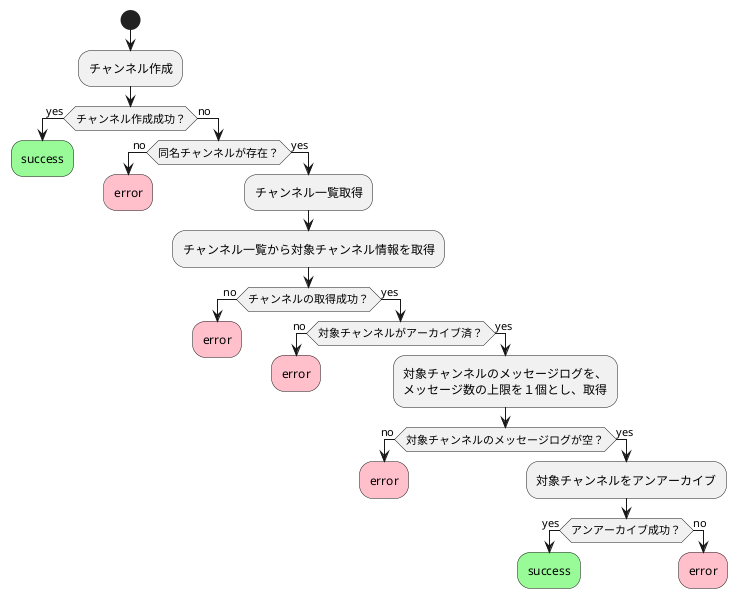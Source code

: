 @startuml

start
:チャンネル作成;
if (チャンネル作成成功？) then (yes)
  #palegreen:success;
  kill
else (no)
  if (同名チャンネルが存在？) then (no)
    #pink:error;
    kill
  else (yes)
    :チャンネル一覧取得;
    :チャンネル一覧から対象チャンネル情報を取得;
    if (チャンネルの取得成功？) then (no)
      #pink:error;
      kill
    else (yes)
      if (対象チャンネルがアーカイブ済？) then (no)
        #pink:error;
        kill
      else (yes)
        :対象チャンネルのメッセージログを、\nメッセージ数の上限を１個とし、取得;
        if (対象チャンネルのメッセージログが空？) then (no)
          #pink:error;
          kill
        else (yes)
          :対象チャンネルをアンアーカイブ;
          if (アンアーカイブ成功？) then (yes)
            #palegreen:success;
            kill
          else (no)
            #pink:error;
            kill
          endif
        endif
      endif
    endif
  endif
endif

@enduml